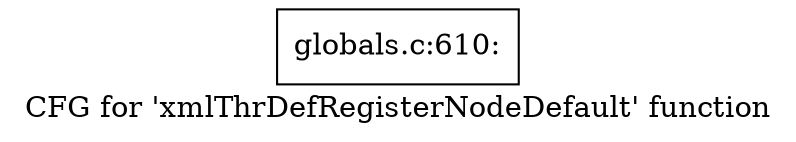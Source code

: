 digraph "CFG for 'xmlThrDefRegisterNodeDefault' function" {
	label="CFG for 'xmlThrDefRegisterNodeDefault' function";

	Node0x4aa57a0 [shape=record,label="{globals.c:610:}"];
}
